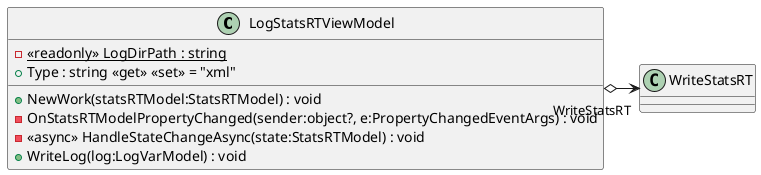 @startuml
class LogStatsRTViewModel {
    - {static} <<readonly>> LogDirPath : string
    + Type : string <<get>> <<set>> = "xml"
    + NewWork(statsRTModel:StatsRTModel) : void
    - OnStatsRTModelPropertyChanged(sender:object?, e:PropertyChangedEventArgs) : void
    - <<async>> HandleStateChangeAsync(state:StatsRTModel) : void
    + WriteLog(log:LogVarModel) : void
}
LogStatsRTViewModel o-> "WriteStatsRT" WriteStatsRT
@enduml
